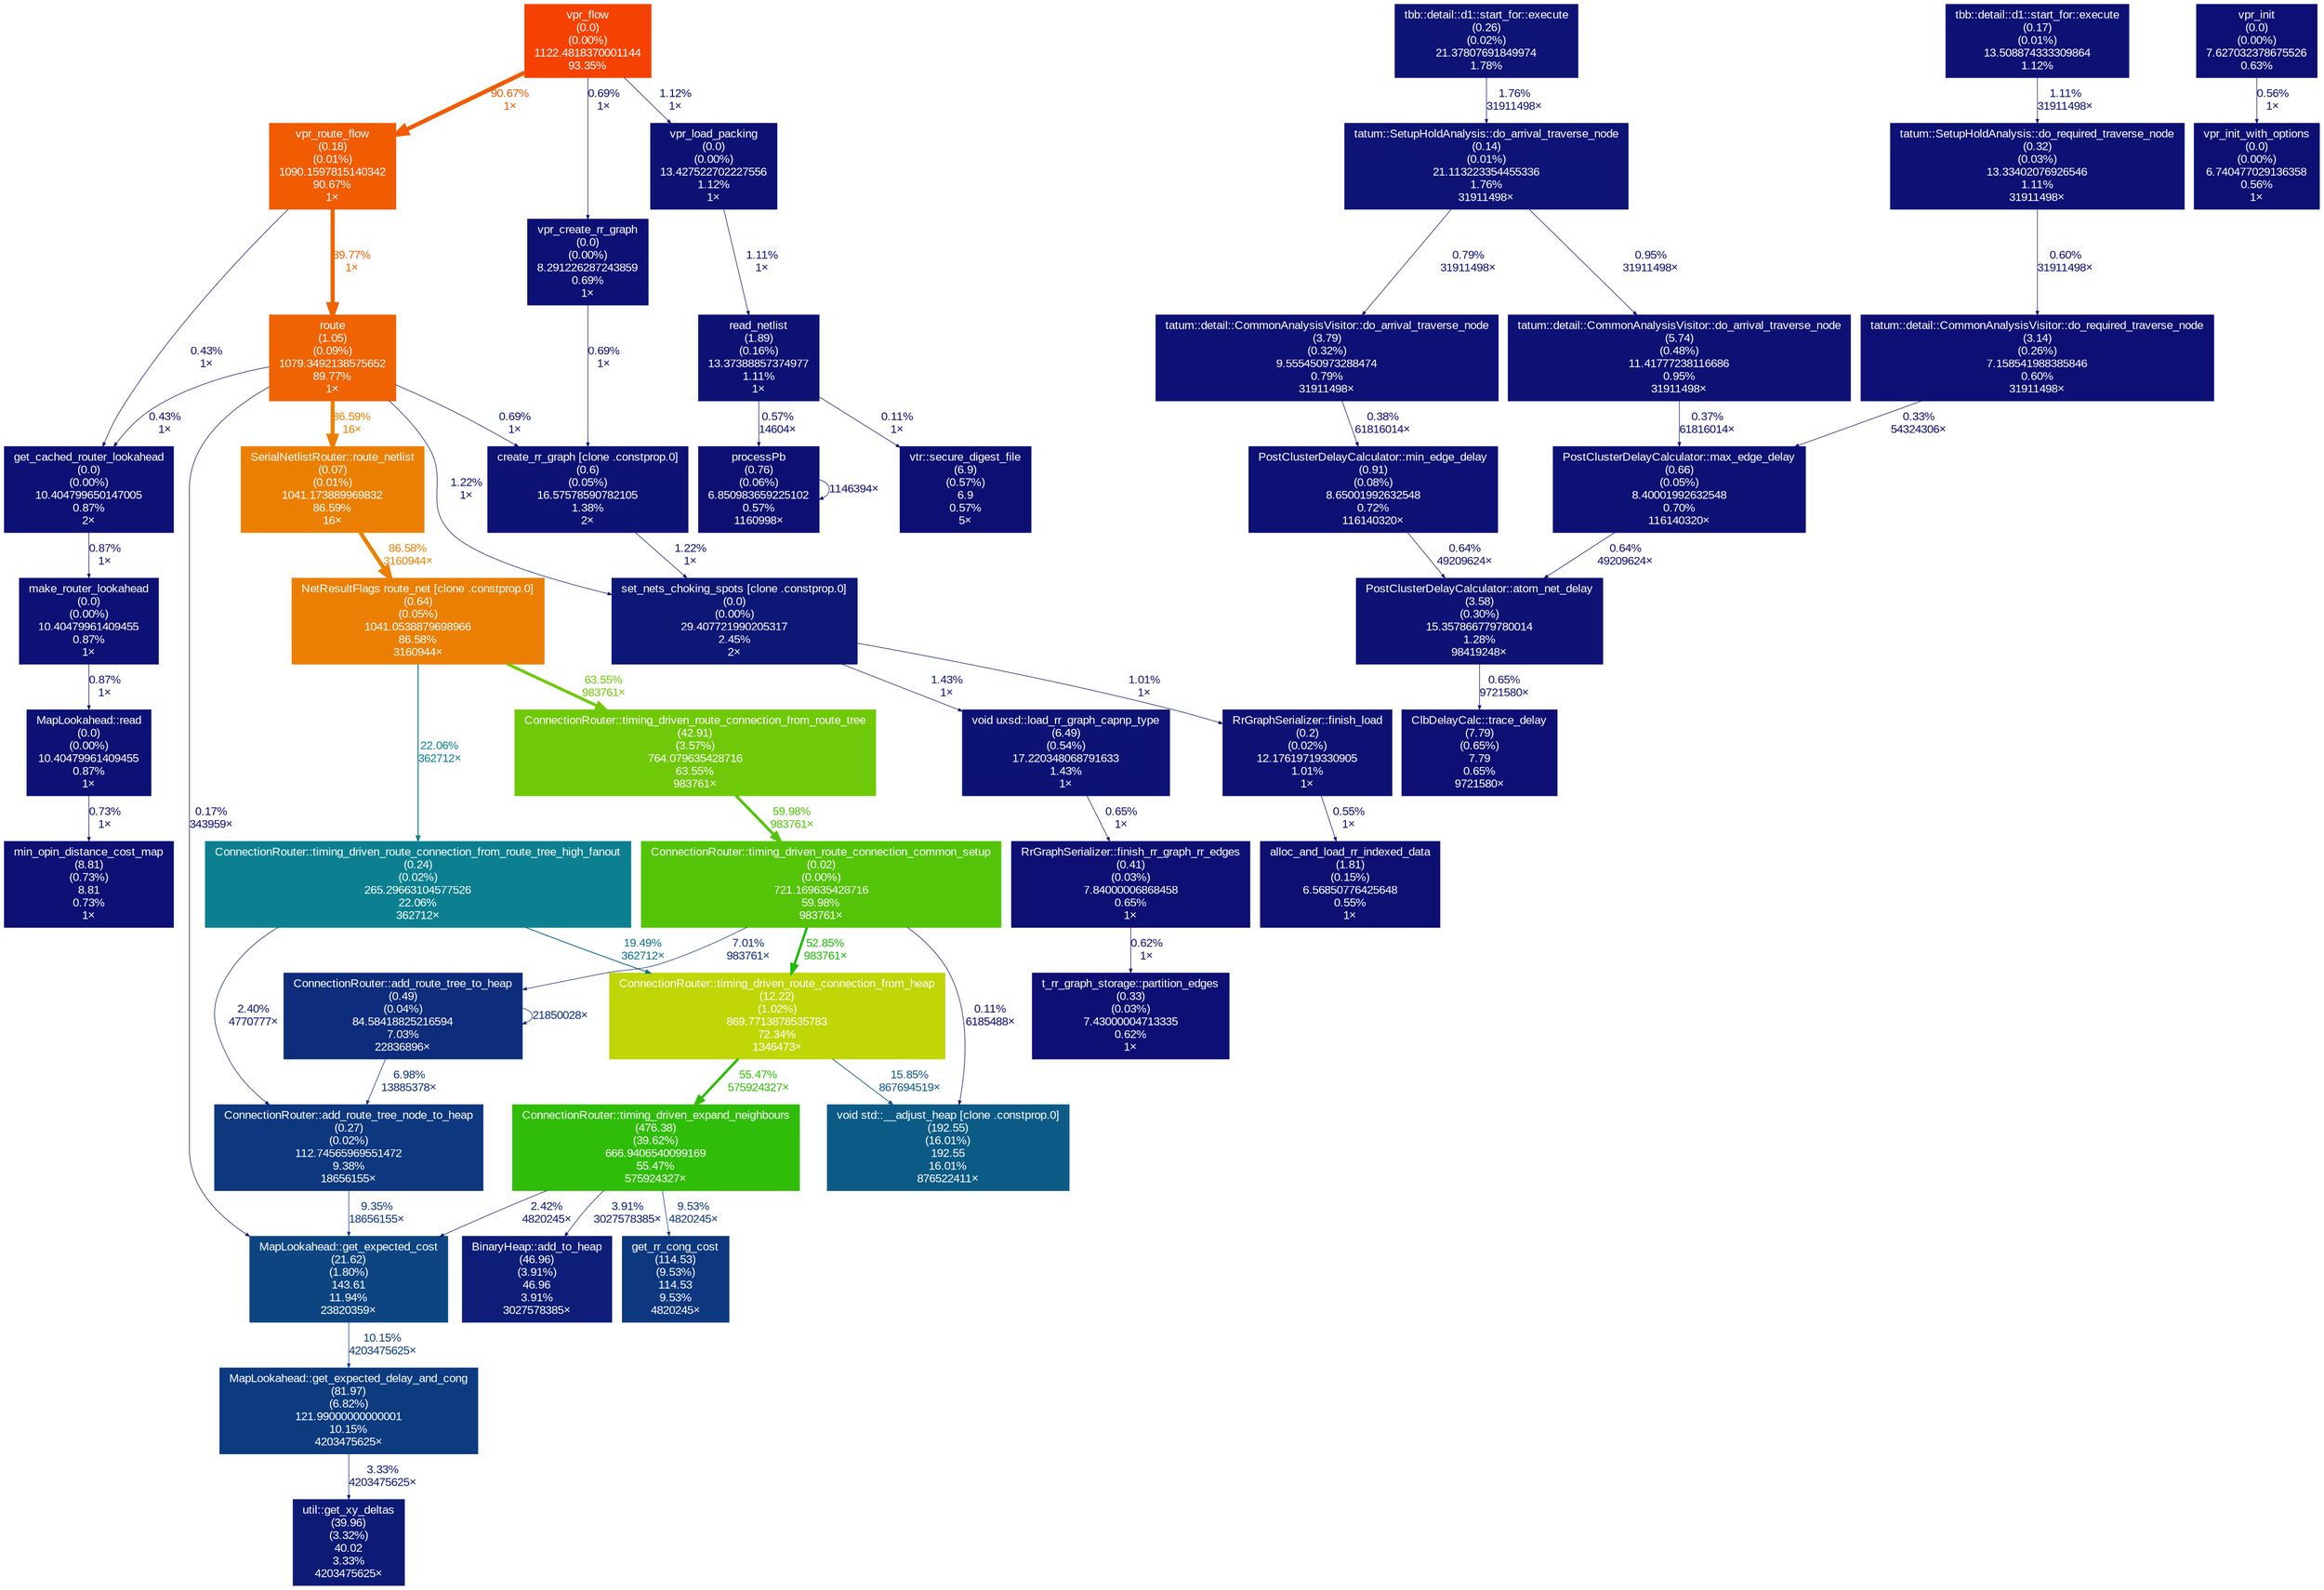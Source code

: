 digraph {
	graph [fontname=Arial, nodesep=0.125, ranksep=0.25];
	node [fontcolor=white, fontname=Arial, height=0, shape=box, style=filled, width=0];
	edge [fontname=Arial];
	1 [color="#f54202", fontcolor="#ffffff", fontsize="10.00", label="vpr_flow\n(0.0)\n(0.00%)\n1122.4818370001144\n93.35%"];
	1 -> 2 [arrowsize="0.95", color="#f15b02", fontcolor="#f15b02", fontsize="10.00", label="90.67%\n1×", labeldistance="3.63", penwidth="3.63"];
	1 -> 26 [arrowsize="0.35", color="#0d1174", fontcolor="#0d1174", fontsize="10.00", label="1.12%\n1×", labeldistance="0.50", penwidth="0.50"];
	1 -> 38 [arrowsize="0.35", color="#0d1074", fontcolor="#0d1074", fontsize="10.00", label="0.69%\n1×", labeldistance="0.50", penwidth="0.50"];
	2 [color="#f15b02", fontcolor="#ffffff", fontsize="10.00", label="vpr_route_flow\n(0.18)\n(0.01%)\n1090.1597815140342\n90.67%\n1×"];
	2 -> 3 [arrowsize="0.95", color="#ef6302", fontcolor="#ef6302", fontsize="10.00", label="89.77%\n1×", labeldistance="3.59", penwidth="3.59"];
	2 -> 31 [arrowsize="0.35", color="#0d0f73", fontcolor="#0d0f73", fontsize="10.00", label="0.43%\n1×", labeldistance="0.50", penwidth="0.50"];
	3 [color="#ef6302", fontcolor="#ffffff", fontsize="10.00", label="route\n(1.05)\n(0.09%)\n1079.3492138575652\n89.77%\n1×"];
	3 -> 4 [arrowsize="0.93", color="#eb7f03", fontcolor="#eb7f03", fontsize="10.00", label="86.59%\n16×", labeldistance="3.46", penwidth="3.46"];
	3 -> 12 [arrowsize="0.35", color="#0d0d73", fontcolor="#0d0d73", fontsize="10.00", label="0.17%\n343959×", labeldistance="0.50", penwidth="0.50"];
	3 -> 19 [arrowsize="0.35", color="#0d1274", fontcolor="#0d1274", fontsize="10.00", label="1.22%\n1×", labeldistance="0.50", penwidth="0.50"];
	3 -> 23 [arrowsize="0.35", color="#0d1074", fontcolor="#0d1074", fontsize="10.00", label="0.69%\n1×", labeldistance="0.50", penwidth="0.50"];
	3 -> 31 [arrowsize="0.35", color="#0d0f73", fontcolor="#0d0f73", fontsize="10.00", label="0.43%\n1×", labeldistance="0.50", penwidth="0.50"];
	4 [color="#eb7f03", fontcolor="#ffffff", fontsize="10.00", label="SerialNetlistRouter::route_netlist\n(0.07)\n(0.01%)\n1041.173889969832\n86.59%\n16×"];
	4 -> 5 [arrowsize="0.93", color="#eb7f03", fontcolor="#eb7f03", fontsize="10.00", label="86.58%\n3160944×", labeldistance="3.46", penwidth="3.46"];
	5 [color="#eb7f03", fontcolor="#ffffff", fontsize="10.00", label="NetResultFlags route_net [clone .constprop.0]\n(0.64)\n(0.05%)\n1041.0538879698966\n86.58%\n3160944×"];
	5 -> 7 [arrowsize="0.80", color="#70c908", fontcolor="#70c908", fontsize="10.00", label="63.55%\n983761×", labeldistance="2.54", penwidth="2.54"];
	5 -> 10 [arrowsize="0.47", color="#0c8090", fontcolor="#0c8090", fontsize="10.00", label="22.06%\n362712×", labeldistance="0.88", penwidth="0.88"];
	6 [color="#c0d606", fontcolor="#ffffff", fontsize="10.00", label="ConnectionRouter::timing_driven_route_connection_from_heap\n(12.22)\n(1.02%)\n869.7713878535783\n72.34%\n1346473×"];
	6 -> 9 [arrowsize="0.74", color="#30bd09", fontcolor="#30bd09", fontsize="10.00", label="55.47%\n575924327×", labeldistance="2.22", penwidth="2.22"];
	6 -> 11 [arrowsize="0.40", color="#0c5a87", fontcolor="#0c5a87", fontsize="10.00", label="15.85%\n867694519×", labeldistance="0.63", penwidth="0.63"];
	7 [color="#70c908", fontcolor="#ffffff", fontsize="10.00", label="ConnectionRouter::timing_driven_route_connection_from_route_tree\n(42.91)\n(3.57%)\n764.079635428716\n63.55%\n983761×"];
	7 -> 8 [arrowsize="0.77", color="#53c408", fontcolor="#53c408", fontsize="10.00", label="59.98%\n983761×", labeldistance="2.40", penwidth="2.40"];
	8 [color="#53c408", fontcolor="#ffffff", fontsize="10.00", label="ConnectionRouter::timing_driven_route_connection_common_setup\n(0.02)\n(0.00%)\n721.169635428716\n59.98%\n983761×"];
	8 -> 6 [arrowsize="0.73", color="#1dba09", fontcolor="#1dba09", fontsize="10.00", label="52.85%\n983761×", labeldistance="2.11", penwidth="2.11"];
	8 -> 11 [arrowsize="0.35", color="#0d0d73", fontcolor="#0d0d73", fontsize="10.00", label="0.11%\n6185488×", labeldistance="0.50", penwidth="0.50"];
	8 -> 16 [arrowsize="0.35", color="#0d2c7c", fontcolor="#0d2c7c", fontsize="10.00", label="7.01%\n983761×", labeldistance="0.50", penwidth="0.50"];
	9 [color="#30bd09", fontcolor="#ffffff", fontsize="10.00", label="ConnectionRouter::timing_driven_expand_neighbours\n(476.38)\n(39.62%)\n666.9406540099169\n55.47%\n575924327×"];
	9 -> 12 [arrowsize="0.35", color="#0d1776", fontcolor="#0d1776", fontsize="10.00", label="2.42%\n4820245×", labeldistance="0.50", penwidth="0.50"];
	9 -> 14 [arrowsize="0.35", color="#0d387f", fontcolor="#0d387f", fontsize="10.00", label="9.53%\n4820245×", labeldistance="0.50", penwidth="0.50"];
	9 -> 17 [arrowsize="0.35", color="#0d1d78", fontcolor="#0d1d78", fontsize="10.00", label="3.91%\n3027578385×", labeldistance="0.50", penwidth="0.50"];
	10 [color="#0c8090", fontcolor="#ffffff", fontsize="10.00", label="ConnectionRouter::timing_driven_route_connection_from_route_tree_high_fanout\n(0.24)\n(0.02%)\n265.29663104577526\n22.06%\n362712×"];
	10 -> 6 [arrowsize="0.44", color="#0c708c", fontcolor="#0c708c", fontsize="10.00", label="19.49%\n362712×", labeldistance="0.78", penwidth="0.78"];
	10 -> 15 [arrowsize="0.35", color="#0d1776", fontcolor="#0d1776", fontsize="10.00", label="2.40%\n4770777×", labeldistance="0.50", penwidth="0.50"];
	11 [color="#0c5b87", fontcolor="#ffffff", fontsize="10.00", label="void std::__adjust_heap [clone .constprop.0]\n(192.55)\n(16.01%)\n192.55\n16.01%\n876522411×"];
	12 [color="#0d4582", fontcolor="#ffffff", fontsize="10.00", label="MapLookahead::get_expected_cost\n(21.62)\n(1.80%)\n143.61\n11.94%\n23820359×"];
	12 -> 13 [arrowsize="0.35", color="#0d3b80", fontcolor="#0d3b80", fontsize="10.00", label="10.15%\n4203475625×", labeldistance="0.50", penwidth="0.50"];
	13 [color="#0d3b80", fontcolor="#ffffff", fontsize="10.00", label="MapLookahead::get_expected_delay_and_cong\n(81.97)\n(6.82%)\n121.99000000000001\n10.15%\n4203475625×"];
	13 -> 18 [arrowsize="0.35", color="#0d1b77", fontcolor="#0d1b77", fontsize="10.00", label="3.33%\n4203475625×", labeldistance="0.50", penwidth="0.50"];
	14 [color="#0d387f", fontcolor="#ffffff", fontsize="10.00", label="get_rr_cong_cost\n(114.53)\n(9.53%)\n114.53\n9.53%\n4820245×"];
	15 [color="#0d377f", fontcolor="#ffffff", fontsize="10.00", label="ConnectionRouter::add_route_tree_node_to_heap\n(0.27)\n(0.02%)\n112.74565969551472\n9.38%\n18656155×"];
	15 -> 12 [arrowsize="0.35", color="#0d377f", fontcolor="#0d377f", fontsize="10.00", label="9.35%\n18656155×", labeldistance="0.50", penwidth="0.50"];
	16 [color="#0d2c7c", fontcolor="#ffffff", fontsize="10.00", label="ConnectionRouter::add_route_tree_to_heap\n(0.49)\n(0.04%)\n84.58418825216594\n7.03%\n22836896×"];
	16 -> 15 [arrowsize="0.35", color="#0d2c7c", fontcolor="#0d2c7c", fontsize="10.00", label="6.98%\n13885378×", labeldistance="0.50", penwidth="0.50"];
	16 -> 16 [arrowsize="0.35", color="#0d2c7c", fontcolor="#0d2c7c", fontsize="10.00", label="21850028×", labeldistance="0.50", penwidth="0.50"];
	17 [color="#0d1d78", fontcolor="#ffffff", fontsize="10.00", label="BinaryHeap::add_to_heap\n(46.96)\n(3.91%)\n46.96\n3.91%\n3027578385×"];
	18 [color="#0d1b77", fontcolor="#ffffff", fontsize="10.00", label="util::get_xy_deltas\n(39.96)\n(3.32%)\n40.02\n3.33%\n4203475625×"];
	19 [color="#0d1776", fontcolor="#ffffff", fontsize="10.00", label="set_nets_choking_spots [clone .constprop.0]\n(0.0)\n(0.00%)\n29.407721990205317\n2.45%\n2×"];
	19 -> 22 [arrowsize="0.35", color="#0d1375", fontcolor="#0d1375", fontsize="10.00", label="1.43%\n1×", labeldistance="0.50", penwidth="0.50"];
	19 -> 29 [arrowsize="0.35", color="#0d1174", fontcolor="#0d1174", fontsize="10.00", label="1.01%\n1×", labeldistance="0.50", penwidth="0.50"];
	20 [color="#0d1475", fontcolor="#ffffff", fontsize="10.00", label="tbb::detail::d1::start_for::execute\n(0.26)\n(0.02%)\n21.37807691849974\n1.78%"];
	20 -> 21 [arrowsize="0.35", color="#0d1475", fontcolor="#0d1475", fontsize="10.00", label="1.76%\n31911498×", labeldistance="0.50", penwidth="0.50"];
	21 [color="#0d1475", fontcolor="#ffffff", fontsize="10.00", label="tatum::SetupHoldAnalysis::do_arrival_traverse_node\n(0.14)\n(0.01%)\n21.113223354455336\n1.76%\n31911498×"];
	21 -> 30 [arrowsize="0.35", color="#0d1174", fontcolor="#0d1174", fontsize="10.00", label="0.95%\n31911498×", labeldistance="0.50", penwidth="0.50"];
	21 -> 34 [arrowsize="0.35", color="#0d1074", fontcolor="#0d1074", fontsize="10.00", label="0.79%\n31911498×", labeldistance="0.50", penwidth="0.50"];
	22 [color="#0d1375", fontcolor="#ffffff", fontsize="10.00", label="void uxsd::load_rr_graph_capnp_type\n(6.49)\n(0.54%)\n17.220348068791633\n1.43%\n1×"];
	22 -> 39 [arrowsize="0.35", color="#0d0f74", fontcolor="#0d0f74", fontsize="10.00", label="0.65%\n1×", labeldistance="0.50", penwidth="0.50"];
	23 [color="#0d1275", fontcolor="#ffffff", fontsize="10.00", label="create_rr_graph [clone .constprop.0]\n(0.6)\n(0.05%)\n16.57578590782105\n1.38%\n2×"];
	23 -> 19 [arrowsize="0.35", color="#0d1274", fontcolor="#0d1274", fontsize="10.00", label="1.22%\n1×", labeldistance="0.50", penwidth="0.50"];
	24 [color="#0d1274", fontcolor="#ffffff", fontsize="10.00", label="PostClusterDelayCalculator::atom_net_delay\n(3.58)\n(0.30%)\n15.357866779780014\n1.28%\n98419248×"];
	24 -> 40 [arrowsize="0.35", color="#0d0f74", fontcolor="#0d0f74", fontsize="10.00", label="0.65%\n9721580×", labeldistance="0.50", penwidth="0.50"];
	25 [color="#0d1174", fontcolor="#ffffff", fontsize="10.00", label="tbb::detail::d1::start_for::execute\n(0.17)\n(0.01%)\n13.508874333309864\n1.12%"];
	25 -> 28 [arrowsize="0.35", color="#0d1174", fontcolor="#0d1174", fontsize="10.00", label="1.11%\n31911498×", labeldistance="0.50", penwidth="0.50"];
	26 [color="#0d1174", fontcolor="#ffffff", fontsize="10.00", label="vpr_load_packing\n(0.0)\n(0.00%)\n13.427522702227556\n1.12%\n1×"];
	26 -> 27 [arrowsize="0.35", color="#0d1174", fontcolor="#0d1174", fontsize="10.00", label="1.11%\n1×", labeldistance="0.50", penwidth="0.50"];
	27 [color="#0d1174", fontcolor="#ffffff", fontsize="10.00", label="read_netlist\n(1.89)\n(0.16%)\n13.37388857374977\n1.11%\n1×"];
	27 -> 44 [arrowsize="0.35", color="#0d0d73", fontcolor="#0d0d73", fontsize="10.00", label="0.11%\n1×", labeldistance="0.50", penwidth="0.50"];
	27 -> 45 [arrowsize="0.35", color="#0d0f73", fontcolor="#0d0f73", fontsize="10.00", label="0.57%\n14604×", labeldistance="0.50", penwidth="0.50"];
	28 [color="#0d1174", fontcolor="#ffffff", fontsize="10.00", label="tatum::SetupHoldAnalysis::do_required_traverse_node\n(0.32)\n(0.03%)\n13.33402076926546\n1.11%\n31911498×"];
	28 -> 43 [arrowsize="0.35", color="#0d0f74", fontcolor="#0d0f74", fontsize="10.00", label="0.60%\n31911498×", labeldistance="0.50", penwidth="0.50"];
	29 [color="#0d1174", fontcolor="#ffffff", fontsize="10.00", label="RrGraphSerializer::finish_load\n(0.2)\n(0.02%)\n12.17619719330905\n1.01%\n1×"];
	29 -> 47 [arrowsize="0.35", color="#0d0f73", fontcolor="#0d0f73", fontsize="10.00", label="0.55%\n1×", labeldistance="0.50", penwidth="0.50"];
	30 [color="#0d1174", fontcolor="#ffffff", fontsize="10.00", label="tatum::detail::CommonAnalysisVisitor::do_arrival_traverse_node\n(5.74)\n(0.48%)\n11.41777238116686\n0.95%\n31911498×"];
	30 -> 37 [arrowsize="0.35", color="#0d0e73", fontcolor="#0d0e73", fontsize="10.00", label="0.37%\n61816014×", labeldistance="0.50", penwidth="0.50"];
	31 [color="#0d1074", fontcolor="#ffffff", fontsize="10.00", label="get_cached_router_lookahead\n(0.0)\n(0.00%)\n10.404799650147005\n0.87%\n2×"];
	31 -> 32 [arrowsize="0.35", color="#0d1074", fontcolor="#0d1074", fontsize="10.00", label="0.87%\n1×", labeldistance="0.50", penwidth="0.50"];
	32 [color="#0d1074", fontcolor="#ffffff", fontsize="10.00", label="make_router_lookahead\n(0.0)\n(0.00%)\n10.40479961409455\n0.87%\n1×"];
	32 -> 33 [arrowsize="0.35", color="#0d1074", fontcolor="#0d1074", fontsize="10.00", label="0.87%\n1×", labeldistance="0.50", penwidth="0.50"];
	33 [color="#0d1074", fontcolor="#ffffff", fontsize="10.00", label="MapLookahead::read\n(0.0)\n(0.00%)\n10.40479961409455\n0.87%\n1×"];
	33 -> 35 [arrowsize="0.35", color="#0d1074", fontcolor="#0d1074", fontsize="10.00", label="0.73%\n1×", labeldistance="0.50", penwidth="0.50"];
	34 [color="#0d1074", fontcolor="#ffffff", fontsize="10.00", label="tatum::detail::CommonAnalysisVisitor::do_arrival_traverse_node\n(3.79)\n(0.32%)\n9.555450973288474\n0.79%\n31911498×"];
	34 -> 36 [arrowsize="0.35", color="#0d0e73", fontcolor="#0d0e73", fontsize="10.00", label="0.38%\n61816014×", labeldistance="0.50", penwidth="0.50"];
	35 [color="#0d1074", fontcolor="#ffffff", fontsize="10.00", label="min_opin_distance_cost_map\n(8.81)\n(0.73%)\n8.81\n0.73%\n1×"];
	36 [color="#0d1074", fontcolor="#ffffff", fontsize="10.00", label="PostClusterDelayCalculator::min_edge_delay\n(0.91)\n(0.08%)\n8.65001992632548\n0.72%\n116140320×"];
	36 -> 24 [arrowsize="0.35", color="#0d0f74", fontcolor="#0d0f74", fontsize="10.00", label="0.64%\n49209624×", labeldistance="0.50", penwidth="0.50"];
	37 [color="#0d1074", fontcolor="#ffffff", fontsize="10.00", label="PostClusterDelayCalculator::max_edge_delay\n(0.66)\n(0.05%)\n8.40001992632548\n0.70%\n116140320×"];
	37 -> 24 [arrowsize="0.35", color="#0d0f74", fontcolor="#0d0f74", fontsize="10.00", label="0.64%\n49209624×", labeldistance="0.50", penwidth="0.50"];
	38 [color="#0d1074", fontcolor="#ffffff", fontsize="10.00", label="vpr_create_rr_graph\n(0.0)\n(0.00%)\n8.291226287243859\n0.69%\n1×"];
	38 -> 23 [arrowsize="0.35", color="#0d1074", fontcolor="#0d1074", fontsize="10.00", label="0.69%\n1×", labeldistance="0.50", penwidth="0.50"];
	39 [color="#0d0f74", fontcolor="#ffffff", fontsize="10.00", label="RrGraphSerializer::finish_rr_graph_rr_edges\n(0.41)\n(0.03%)\n7.84000006868458\n0.65%\n1×"];
	39 -> 42 [arrowsize="0.35", color="#0d0f74", fontcolor="#0d0f74", fontsize="10.00", label="0.62%\n1×", labeldistance="0.50", penwidth="0.50"];
	40 [color="#0d0f74", fontcolor="#ffffff", fontsize="10.00", label="ClbDelayCalc::trace_delay\n(7.79)\n(0.65%)\n7.79\n0.65%\n9721580×"];
	41 [color="#0d0f74", fontcolor="#ffffff", fontsize="10.00", label="vpr_init\n(0.0)\n(0.00%)\n7.627032378675526\n0.63%"];
	41 -> 46 [arrowsize="0.35", color="#0d0f73", fontcolor="#0d0f73", fontsize="10.00", label="0.56%\n1×", labeldistance="0.50", penwidth="0.50"];
	42 [color="#0d0f74", fontcolor="#ffffff", fontsize="10.00", label="t_rr_graph_storage::partition_edges\n(0.33)\n(0.03%)\n7.43000004713335\n0.62%\n1×"];
	43 [color="#0d0f74", fontcolor="#ffffff", fontsize="10.00", label="tatum::detail::CommonAnalysisVisitor::do_required_traverse_node\n(3.14)\n(0.26%)\n7.158541988385846\n0.60%\n31911498×"];
	43 -> 37 [arrowsize="0.35", color="#0d0e73", fontcolor="#0d0e73", fontsize="10.00", label="0.33%\n54324306×", labeldistance="0.50", penwidth="0.50"];
	44 [color="#0d0f73", fontcolor="#ffffff", fontsize="10.00", label="vtr::secure_digest_file\n(6.9)\n(0.57%)\n6.9\n0.57%\n5×"];
	45 [color="#0d0f73", fontcolor="#ffffff", fontsize="10.00", label="processPb\n(0.76)\n(0.06%)\n6.850983659225102\n0.57%\n1160998×"];
	45 -> 45 [arrowsize="0.35", color="#0d0f73", fontcolor="#0d0f73", fontsize="10.00", label="1146394×", labeldistance="0.50", penwidth="0.50"];
	46 [color="#0d0f73", fontcolor="#ffffff", fontsize="10.00", label="vpr_init_with_options\n(0.0)\n(0.00%)\n6.740477029136358\n0.56%\n1×"];
	47 [color="#0d0f73", fontcolor="#ffffff", fontsize="10.00", label="alloc_and_load_rr_indexed_data\n(1.81)\n(0.15%)\n6.56850776425648\n0.55%\n1×"];
}
